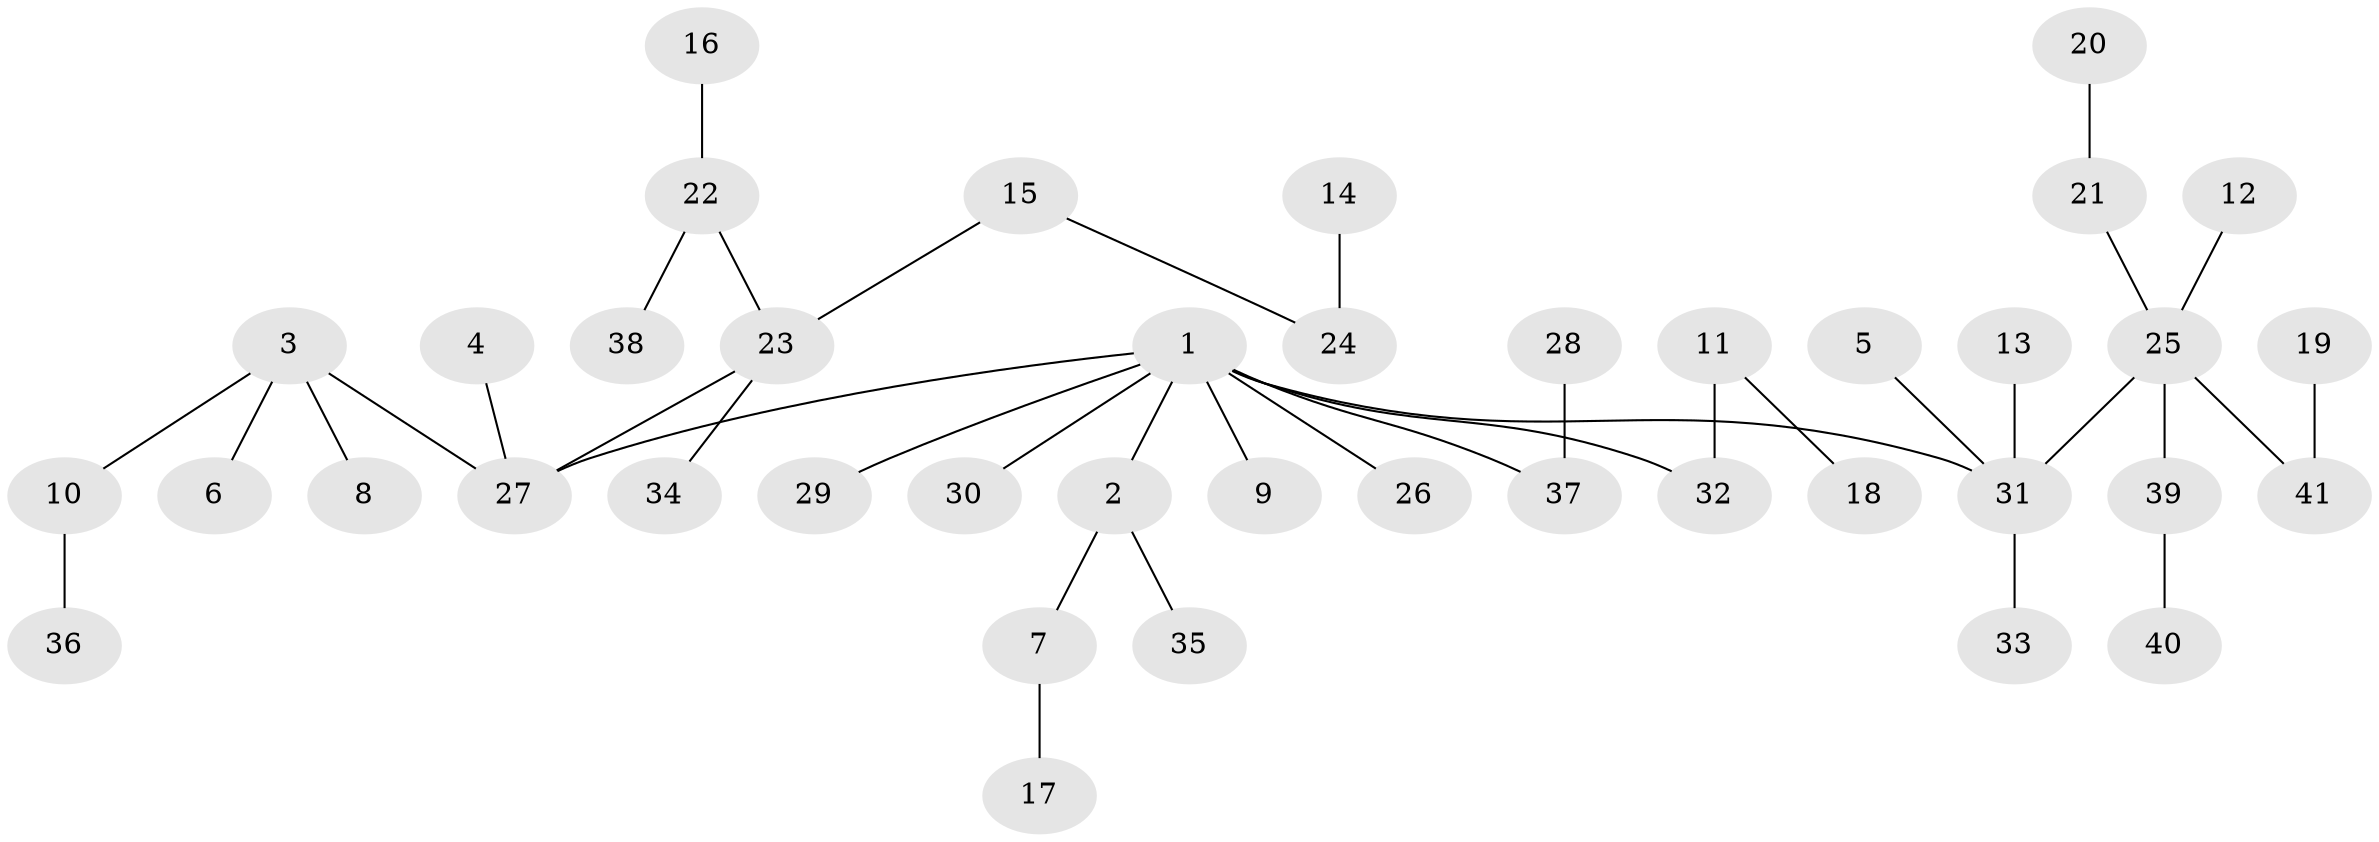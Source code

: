 // original degree distribution, {5: 0.024390243902439025, 4: 0.06097560975609756, 2: 0.2926829268292683, 6: 0.036585365853658534, 3: 0.10975609756097561, 1: 0.47560975609756095}
// Generated by graph-tools (version 1.1) at 2025/26/03/09/25 03:26:29]
// undirected, 41 vertices, 40 edges
graph export_dot {
graph [start="1"]
  node [color=gray90,style=filled];
  1;
  2;
  3;
  4;
  5;
  6;
  7;
  8;
  9;
  10;
  11;
  12;
  13;
  14;
  15;
  16;
  17;
  18;
  19;
  20;
  21;
  22;
  23;
  24;
  25;
  26;
  27;
  28;
  29;
  30;
  31;
  32;
  33;
  34;
  35;
  36;
  37;
  38;
  39;
  40;
  41;
  1 -- 2 [weight=1.0];
  1 -- 9 [weight=1.0];
  1 -- 26 [weight=1.0];
  1 -- 27 [weight=1.0];
  1 -- 29 [weight=1.0];
  1 -- 30 [weight=1.0];
  1 -- 31 [weight=1.0];
  1 -- 32 [weight=1.0];
  1 -- 37 [weight=1.0];
  2 -- 7 [weight=1.0];
  2 -- 35 [weight=1.0];
  3 -- 6 [weight=1.0];
  3 -- 8 [weight=1.0];
  3 -- 10 [weight=1.0];
  3 -- 27 [weight=1.0];
  4 -- 27 [weight=1.0];
  5 -- 31 [weight=1.0];
  7 -- 17 [weight=1.0];
  10 -- 36 [weight=1.0];
  11 -- 18 [weight=1.0];
  11 -- 32 [weight=1.0];
  12 -- 25 [weight=1.0];
  13 -- 31 [weight=1.0];
  14 -- 24 [weight=1.0];
  15 -- 23 [weight=1.0];
  15 -- 24 [weight=1.0];
  16 -- 22 [weight=1.0];
  19 -- 41 [weight=1.0];
  20 -- 21 [weight=1.0];
  21 -- 25 [weight=1.0];
  22 -- 23 [weight=1.0];
  22 -- 38 [weight=1.0];
  23 -- 27 [weight=1.0];
  23 -- 34 [weight=1.0];
  25 -- 31 [weight=1.0];
  25 -- 39 [weight=1.0];
  25 -- 41 [weight=1.0];
  28 -- 37 [weight=1.0];
  31 -- 33 [weight=1.0];
  39 -- 40 [weight=1.0];
}
